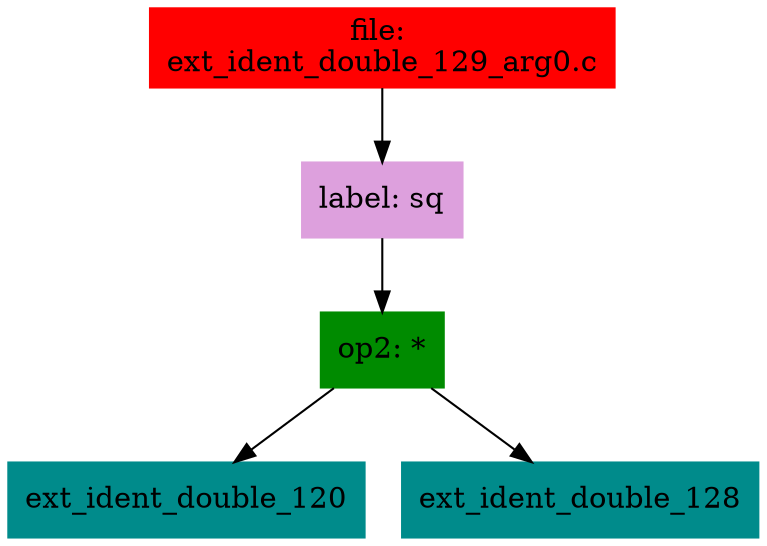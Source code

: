 digraph G {
node [shape=box]

0 [label="file: 
ext_ident_double_129_arg0.c",color=red, style=filled]
1 [label="label: sq",color=plum, style=filled]
0 -> 1
2 [label="op2: *",color=green4, style=filled]
1 -> 2
3 [label="ext_ident_double_120",color=cyan4, style=filled]
2 -> 3
293 [label="ext_ident_double_128",color=cyan4, style=filled]
2 -> 293


}

